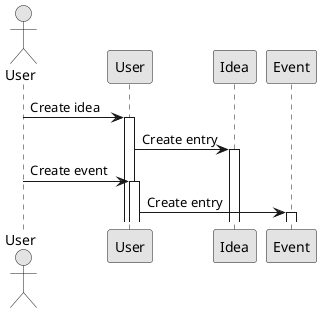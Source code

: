 @startuml

skinparam Shadowing false
skinparam Monochrome true

actor User
participant "User" as A
participant "Idea" as B
participant "Event" as C

User -> A: Create idea
activate A
A -> B: Create entry
activate B

User -> A: Create event
activate A
A -> C: Create entry
activate C

@enduml